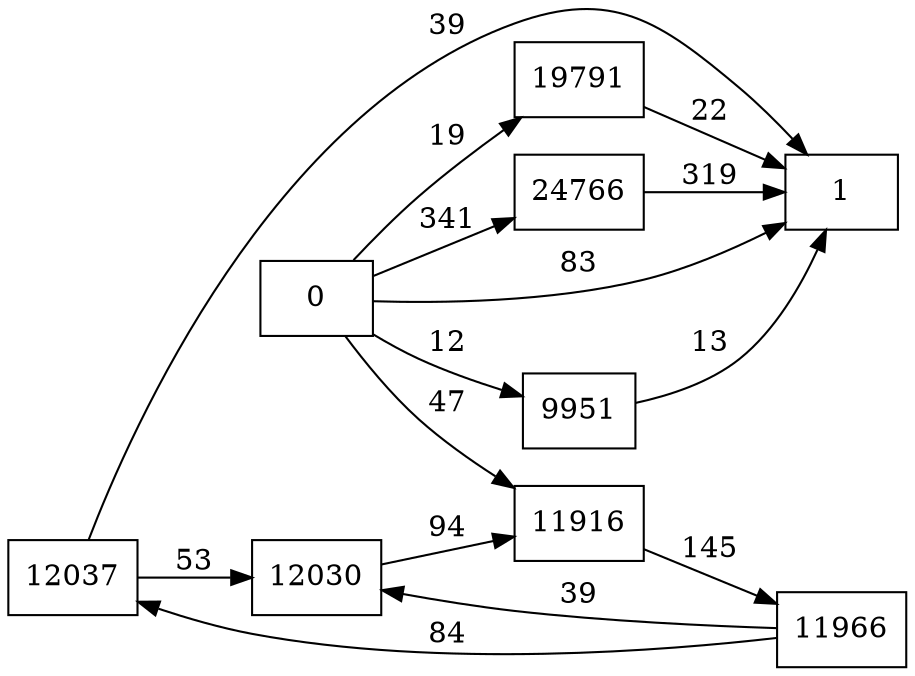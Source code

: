 digraph {
	graph [rankdir=LR]
	node [shape=rectangle]
	9951 -> 1 [label=13]
	11916 -> 11966 [label=145]
	11966 -> 12030 [label=39]
	11966 -> 12037 [label=84]
	12030 -> 11916 [label=94]
	12037 -> 12030 [label=53]
	12037 -> 1 [label=39]
	19791 -> 1 [label=22]
	24766 -> 1 [label=319]
	0 -> 1 [label=83]
	0 -> 9951 [label=12]
	0 -> 11916 [label=47]
	0 -> 19791 [label=19]
	0 -> 24766 [label=341]
}
